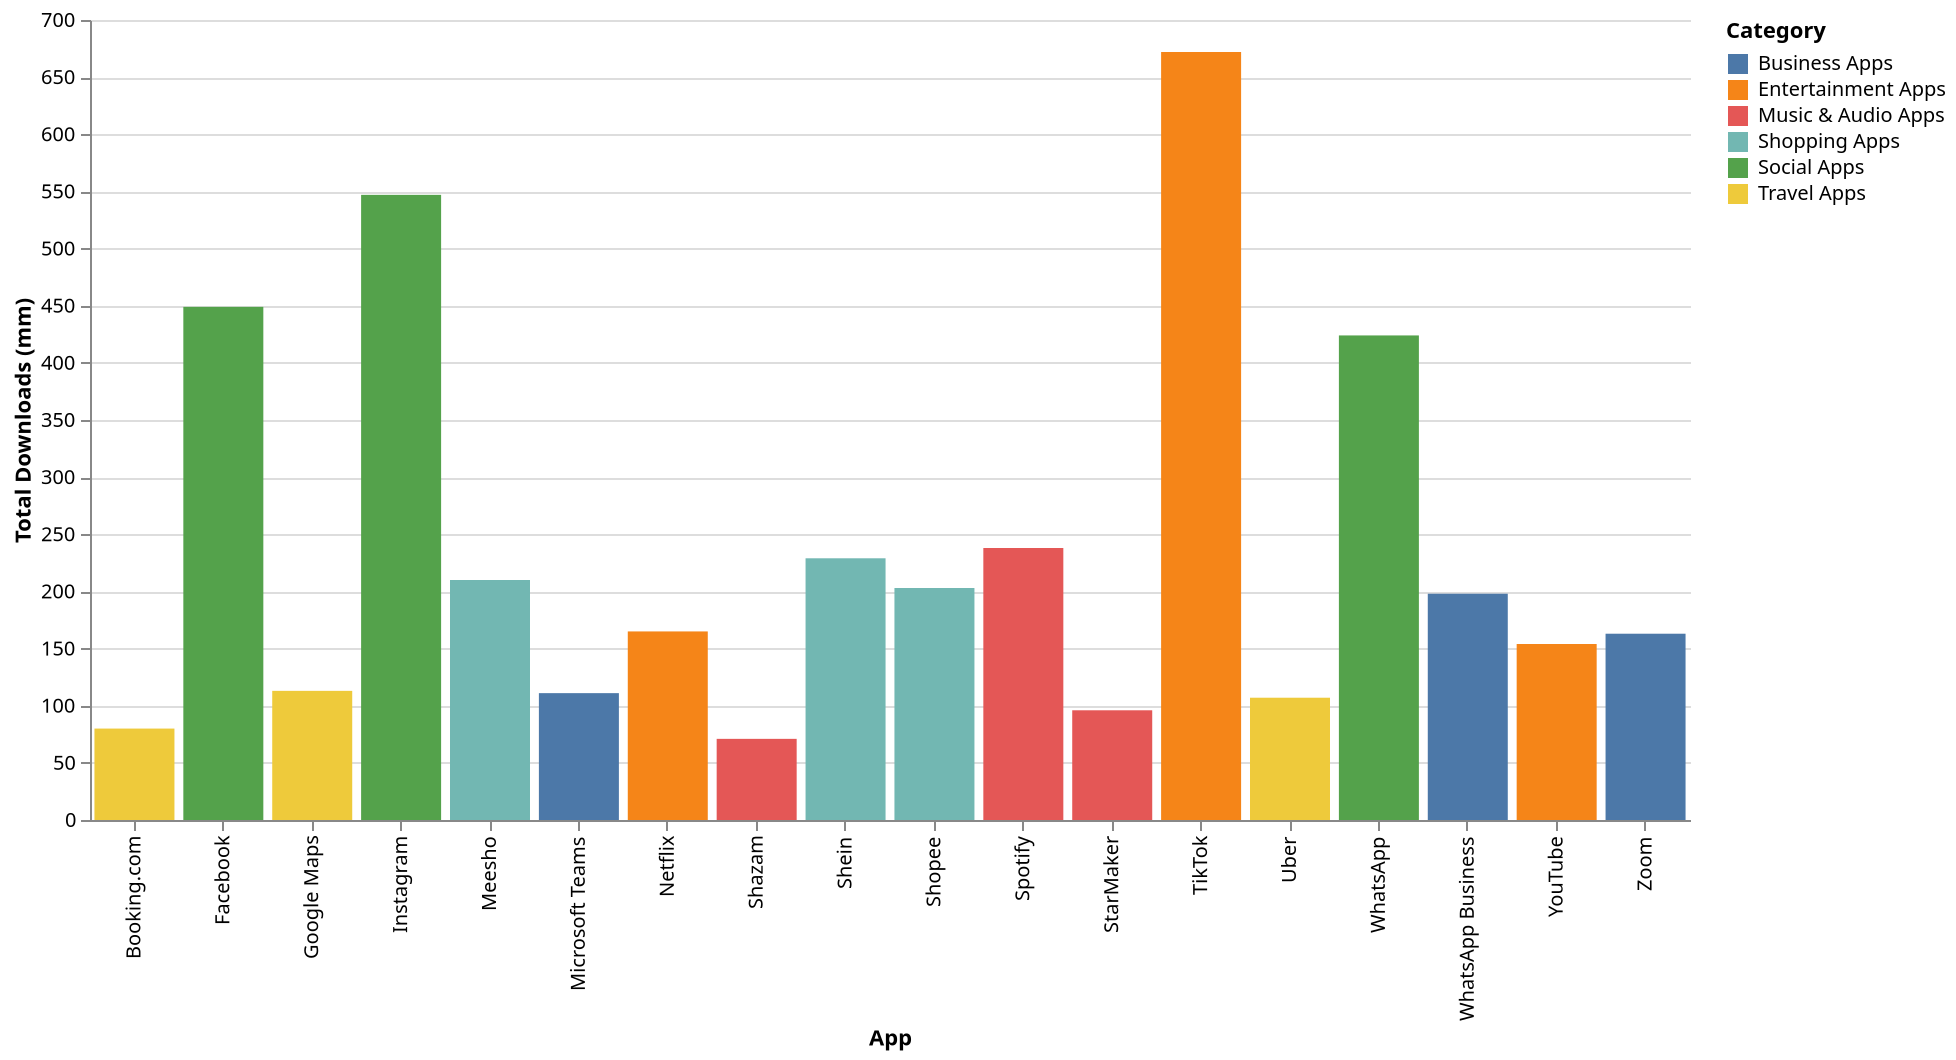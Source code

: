 {
  "$schema": "https://vega.github.io/schema/vega-lite/v5.json",
  "description": "Top 3 app downloads in 2022",
  "data": {
    "values": [
      {"form": "Social Apps", "App": "Instagram", "Downloads (mm)": 547},
      {"form": "Social Apps", "App": "Facebook", "Downloads (mm)": 449},
      {"form": "Social Apps", "App": "WhatsApp", "Downloads (mm)": 424},
      {
        "form": "Business Apps ",
        "App": "WhatsApp Business",
        "Downloads (mm)": 198
      },
      {"form": "Business Apps ", "App": "Zoom", "Downloads (mm)": 163},
      {
        "form": "Business Apps ",
        "App": "Microsoft Teams",
        "Downloads (mm)": 111
      },
      {"form": "Entertainment Apps", "App": "TikTok", "Downloads (mm)": 672},
      {"form": "Entertainment Apps", "App": "Netflix", "Downloads (mm)": 165},
      {"form": "Entertainment Apps", "App": "YouTube", "Downloads (mm)": 154},
      {"form": "Music & Audio Apps", "App": "Spotify", "Downloads (mm)": 238},
      {"form": "Music & Audio Apps", "App": "StarMaker", "Downloads (mm)": 96},
      {"form": "Music & Audio Apps", "App": "Shazam", "Downloads (mm)": 71},
      {"form": "Shopping Apps", "App": "Shein", "Downloads (mm)": 229},
      {"form": "Shopping Apps", "App": "Meesho", "Downloads (mm)": 210},
      {"form": "Shopping Apps", "App": "Shopee", "Downloads (mm)": 203},
      {"form": "Travel Apps", "App": "Google Maps", "Downloads (mm)": 113},
      {"form": "Travel Apps", "App": "Uber", "Downloads (mm)": 107},
      {"form": "Travel Apps", "App": "Booking.com", "Downloads (mm)": 80}
    ]
  },
  "mark": "bar",
  "encoding": {
    "x": {"field": "App", "type": "nominal", "title": "App"},
    "y": {
      "aggregate": "sum",
      "field": "Downloads (mm)",
      "type": "quantitative",
      "title": "Total Downloads (mm)"
    },
    "color": {"field": "form", "type": "nominal", "title": "Category"},
    "tooltip": [
      {"field": "App", "type": "nominal", "title": "App"},
      {
        "field": "Downloads (mm)",
        "type": "quantitative",
        "title": "Downloads (mm)"
      }
    ]
  },
  "width": 800,
  "height": 400,
  "config": {
    "view": {"stroke": "transparent"}
  }
}
